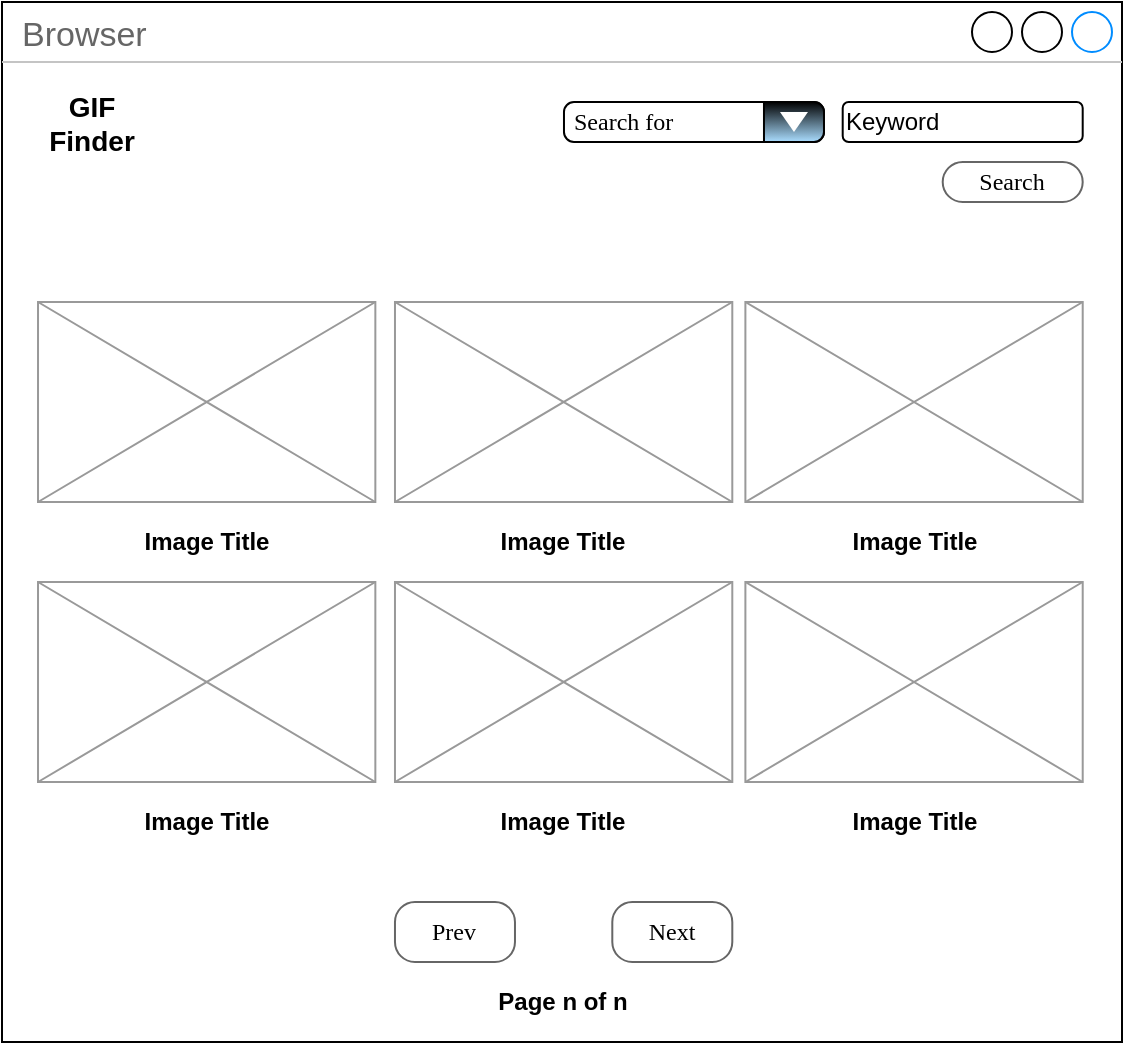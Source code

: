 <mxfile version="24.7.17">
  <diagram name="Page-1" id="rFN7BH7jZwcIQmPE8DE1">
    <mxGraphModel dx="1036" dy="703" grid="1" gridSize="10" guides="1" tooltips="1" connect="1" arrows="1" fold="1" page="1" pageScale="1" pageWidth="1700" pageHeight="1100" math="0" shadow="0">
      <root>
        <mxCell id="0" />
        <mxCell id="1" parent="0" />
        <mxCell id="NKDO169QcMg4LV9zWofI-31" value="" style="group" parent="1" vertex="1" connectable="0">
          <mxGeometry x="40" y="41" width="560" height="520" as="geometry" />
        </mxCell>
        <mxCell id="NKDO169QcMg4LV9zWofI-32" value="Browser" style="strokeWidth=1;shadow=0;dashed=0;align=center;html=1;shape=mxgraph.mockup.containers.window;align=left;verticalAlign=top;spacingLeft=8;strokeColor2=#008cff;strokeColor3=#c4c4c4;fontColor=#666666;mainText=;fontSize=17;labelBackgroundColor=none;whiteSpace=wrap;" parent="NKDO169QcMg4LV9zWofI-31" vertex="1">
          <mxGeometry width="560" height="520" as="geometry" />
        </mxCell>
        <mxCell id="NKDO169QcMg4LV9zWofI-42" value="Image Title" style="text;strokeColor=none;fillColor=none;html=1;fontSize=12;fontStyle=1;verticalAlign=middle;align=center;spacing=0;" parent="NKDO169QcMg4LV9zWofI-31" vertex="1">
          <mxGeometry x="57.307" y="260" width="90.062" height="20" as="geometry" />
        </mxCell>
        <mxCell id="NKDO169QcMg4LV9zWofI-85" value="" style="verticalLabelPosition=bottom;shadow=0;dashed=0;align=center;html=1;verticalAlign=top;strokeWidth=1;shape=mxgraph.mockup.graphics.simpleIcon;strokeColor=#999999;" parent="NKDO169QcMg4LV9zWofI-31" vertex="1">
          <mxGeometry x="18.008" y="150" width="168.658" height="100" as="geometry" />
        </mxCell>
        <mxCell id="75pb4Dz-YG3rhDbxtD5_-1" value="" style="verticalLabelPosition=bottom;shadow=0;dashed=0;align=center;html=1;verticalAlign=top;strokeWidth=1;shape=mxgraph.mockup.graphics.simpleIcon;strokeColor=#999999;" vertex="1" parent="NKDO169QcMg4LV9zWofI-31">
          <mxGeometry x="196.491" y="150" width="168.658" height="100" as="geometry" />
        </mxCell>
        <mxCell id="75pb4Dz-YG3rhDbxtD5_-2" value="" style="verticalLabelPosition=bottom;shadow=0;dashed=0;align=center;html=1;verticalAlign=top;strokeWidth=1;shape=mxgraph.mockup.graphics.simpleIcon;strokeColor=#999999;" vertex="1" parent="NKDO169QcMg4LV9zWofI-31">
          <mxGeometry x="371.693" y="150" width="168.658" height="100" as="geometry" />
        </mxCell>
        <mxCell id="75pb4Dz-YG3rhDbxtD5_-4" value="Image Title" style="text;strokeColor=none;fillColor=none;html=1;fontSize=12;fontStyle=1;verticalAlign=middle;align=center;spacing=0;" vertex="1" parent="NKDO169QcMg4LV9zWofI-31">
          <mxGeometry x="234.974" y="260" width="90.062" height="20" as="geometry" />
        </mxCell>
        <mxCell id="75pb4Dz-YG3rhDbxtD5_-5" value="Image Title" style="text;strokeColor=none;fillColor=none;html=1;fontSize=12;fontStyle=1;verticalAlign=middle;align=center;spacing=0;" vertex="1" parent="NKDO169QcMg4LV9zWofI-31">
          <mxGeometry x="410.991" y="260" width="90.062" height="20" as="geometry" />
        </mxCell>
        <mxCell id="75pb4Dz-YG3rhDbxtD5_-6" value="GIF&#xa;Finder" style="text;strokeColor=none;fillColor=none;fontSize=14;fontStyle=1;verticalAlign=middle;align=center;spacing=0;" vertex="1" parent="NKDO169QcMg4LV9zWofI-31">
          <mxGeometry x="10" y="40" width="70" height="40" as="geometry" />
        </mxCell>
        <mxCell id="75pb4Dz-YG3rhDbxtD5_-7" value="" style="verticalLabelPosition=bottom;shadow=0;dashed=0;align=center;html=1;verticalAlign=top;strokeWidth=1;shape=mxgraph.mockup.graphics.simpleIcon;strokeColor=#999999;" vertex="1" parent="NKDO169QcMg4LV9zWofI-31">
          <mxGeometry x="18.008" y="290" width="168.658" height="100" as="geometry" />
        </mxCell>
        <mxCell id="75pb4Dz-YG3rhDbxtD5_-8" value="" style="verticalLabelPosition=bottom;shadow=0;dashed=0;align=center;html=1;verticalAlign=top;strokeWidth=1;shape=mxgraph.mockup.graphics.simpleIcon;strokeColor=#999999;" vertex="1" parent="NKDO169QcMg4LV9zWofI-31">
          <mxGeometry x="196.491" y="290" width="168.658" height="100" as="geometry" />
        </mxCell>
        <mxCell id="75pb4Dz-YG3rhDbxtD5_-9" value="" style="verticalLabelPosition=bottom;shadow=0;dashed=0;align=center;html=1;verticalAlign=top;strokeWidth=1;shape=mxgraph.mockup.graphics.simpleIcon;strokeColor=#999999;" vertex="1" parent="NKDO169QcMg4LV9zWofI-31">
          <mxGeometry x="371.693" y="290" width="168.658" height="100" as="geometry" />
        </mxCell>
        <mxCell id="75pb4Dz-YG3rhDbxtD5_-10" value="Image Title" style="text;strokeColor=none;fillColor=none;html=1;fontSize=12;fontStyle=1;verticalAlign=middle;align=center;spacing=0;" vertex="1" parent="NKDO169QcMg4LV9zWofI-31">
          <mxGeometry x="234.974" y="400" width="90.062" height="20" as="geometry" />
        </mxCell>
        <mxCell id="75pb4Dz-YG3rhDbxtD5_-11" value="Image Title" style="text;strokeColor=none;fillColor=none;html=1;fontSize=12;fontStyle=1;verticalAlign=middle;align=center;spacing=0;" vertex="1" parent="NKDO169QcMg4LV9zWofI-31">
          <mxGeometry x="410.991" y="400" width="90.062" height="20" as="geometry" />
        </mxCell>
        <mxCell id="75pb4Dz-YG3rhDbxtD5_-15" value="Image Title" style="text;strokeColor=none;fillColor=none;html=1;fontSize=12;fontStyle=1;verticalAlign=middle;align=center;spacing=0;" vertex="1" parent="NKDO169QcMg4LV9zWofI-31">
          <mxGeometry x="57.304" y="400" width="90.062" height="20" as="geometry" />
        </mxCell>
        <mxCell id="75pb4Dz-YG3rhDbxtD5_-16" value="Prev" style="strokeWidth=1;shadow=0;dashed=0;align=center;html=1;shape=mxgraph.mockup.buttons.button;strokeColor=#666666;fontColor=#000000;mainText=;buttonStyle=round;fontSize=12;fontStyle=0;fillColor=none;whiteSpace=wrap;fontFamily=Verdana;" vertex="1" parent="NKDO169QcMg4LV9zWofI-31">
          <mxGeometry x="196.49" y="450" width="60" height="30" as="geometry" />
        </mxCell>
        <mxCell id="75pb4Dz-YG3rhDbxtD5_-17" value="Next" style="strokeWidth=1;shadow=0;dashed=0;align=center;html=1;shape=mxgraph.mockup.buttons.button;strokeColor=#666666;fontColor=#000000;mainText=;buttonStyle=round;fontSize=12;fontStyle=0;fillColor=none;whiteSpace=wrap;fontFamily=Verdana;" vertex="1" parent="NKDO169QcMg4LV9zWofI-31">
          <mxGeometry x="305.15" y="450" width="60" height="30" as="geometry" />
        </mxCell>
        <mxCell id="75pb4Dz-YG3rhDbxtD5_-18" value="Page n of n" style="text;strokeColor=none;fillColor=none;html=1;fontSize=12;fontStyle=1;verticalAlign=middle;align=center;spacing=0;" vertex="1" parent="NKDO169QcMg4LV9zWofI-31">
          <mxGeometry x="234.967" y="490" width="90.062" height="20" as="geometry" />
        </mxCell>
        <mxCell id="75pb4Dz-YG3rhDbxtD5_-21" value="Keyword" style="rounded=1;whiteSpace=wrap;html=1;align=left;" vertex="1" parent="NKDO169QcMg4LV9zWofI-31">
          <mxGeometry x="420.35" y="50" width="120" height="20" as="geometry" />
        </mxCell>
        <mxCell id="75pb4Dz-YG3rhDbxtD5_-23" value="Search" style="strokeWidth=1;shadow=0;dashed=0;align=center;html=1;shape=mxgraph.mockup.buttons.button;strokeColor=#666666;fontColor=#000000;mainText=;buttonStyle=round;fontSize=12;fontStyle=0;fillColor=none;whiteSpace=wrap;fontFamily=Verdana;" vertex="1" parent="NKDO169QcMg4LV9zWofI-31">
          <mxGeometry x="470.35" y="80" width="70" height="20" as="geometry" />
        </mxCell>
        <mxCell id="75pb4Dz-YG3rhDbxtD5_-30" value="Search for" style="strokeWidth=1;shadow=0;dashed=0;align=center;html=1;shape=mxgraph.mockup.forms.comboBox;strokeColor=default;fillColor=none;align=left;fillColor2=#aaddff;mainText=;fontColor=default;fontSize=12;spacingLeft=3;fontFamily=Verdana;" vertex="1" parent="NKDO169QcMg4LV9zWofI-31">
          <mxGeometry x="280.99" y="50" width="130" height="20" as="geometry" />
        </mxCell>
      </root>
    </mxGraphModel>
  </diagram>
</mxfile>
